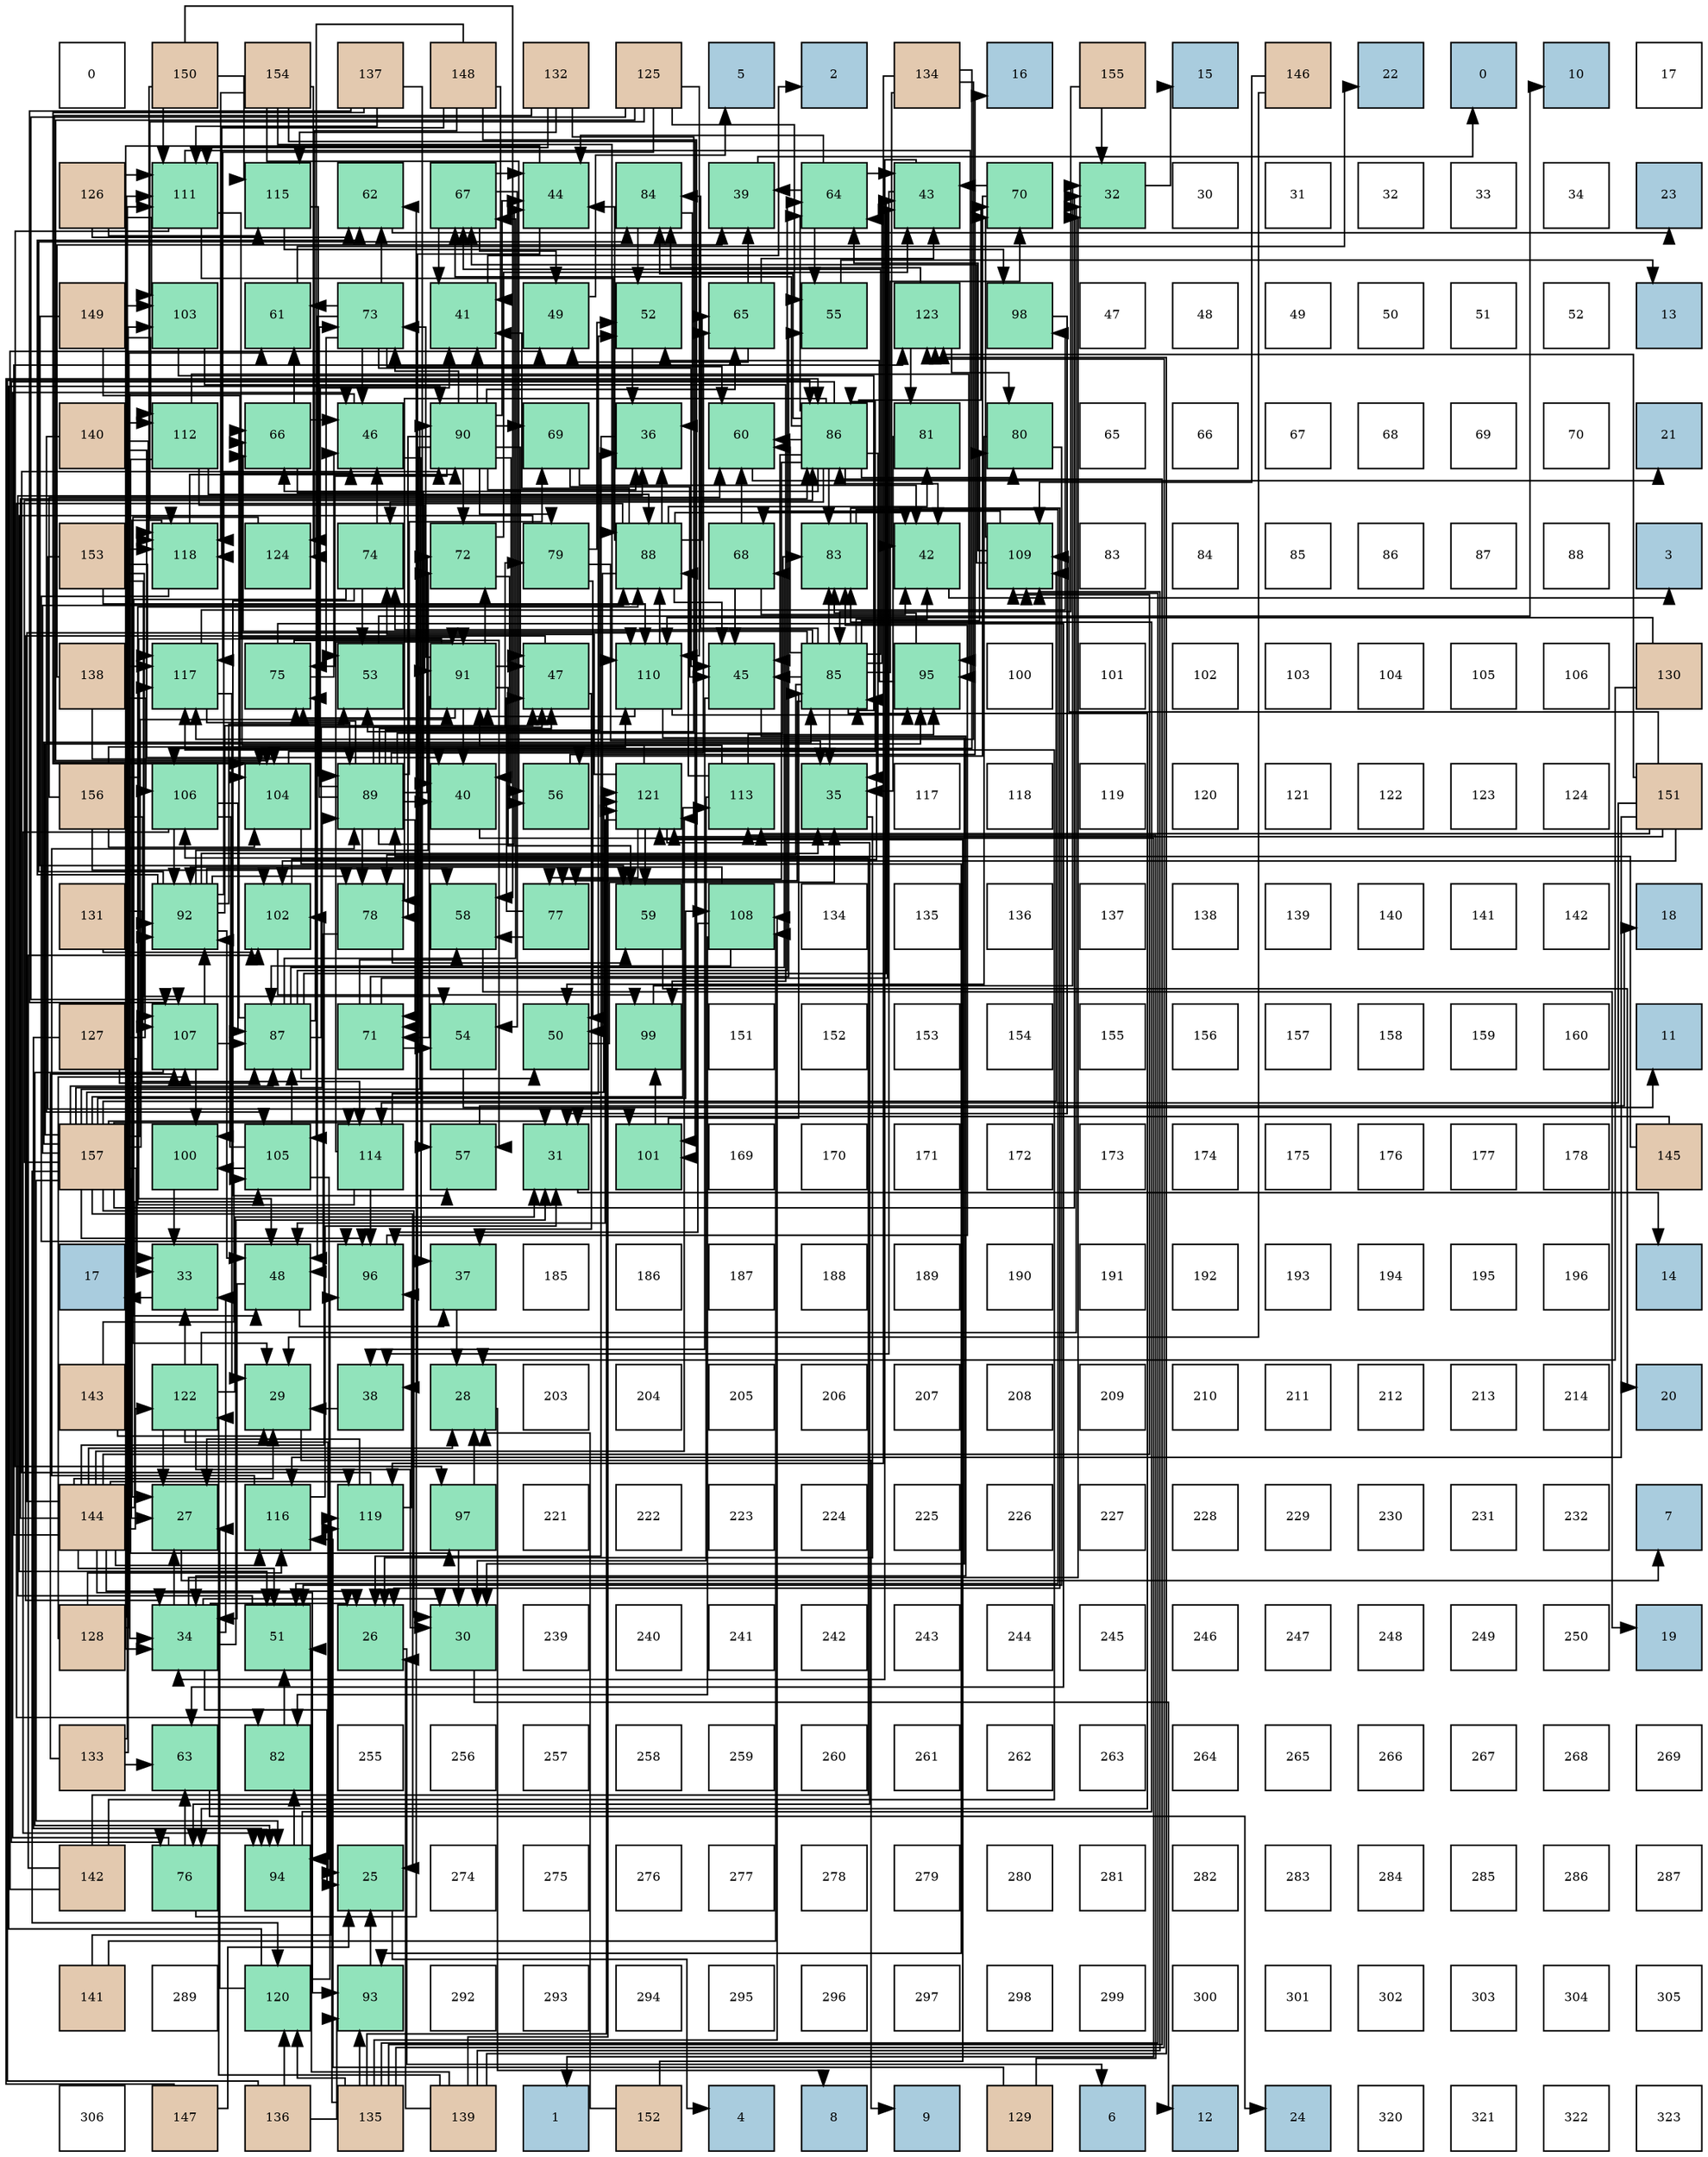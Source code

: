 digraph layout{
 rankdir=TB;
 splines=ortho;
 node [style=filled shape=square fixedsize=true width=0.6];
0[label="0", fontsize=8, fillcolor="#ffffff"];
1[label="150", fontsize=8, fillcolor="#e3c9af"];
2[label="154", fontsize=8, fillcolor="#e3c9af"];
3[label="137", fontsize=8, fillcolor="#e3c9af"];
4[label="148", fontsize=8, fillcolor="#e3c9af"];
5[label="132", fontsize=8, fillcolor="#e3c9af"];
6[label="125", fontsize=8, fillcolor="#e3c9af"];
7[label="5", fontsize=8, fillcolor="#a9ccde"];
8[label="2", fontsize=8, fillcolor="#a9ccde"];
9[label="134", fontsize=8, fillcolor="#e3c9af"];
10[label="16", fontsize=8, fillcolor="#a9ccde"];
11[label="155", fontsize=8, fillcolor="#e3c9af"];
12[label="15", fontsize=8, fillcolor="#a9ccde"];
13[label="146", fontsize=8, fillcolor="#e3c9af"];
14[label="22", fontsize=8, fillcolor="#a9ccde"];
15[label="0", fontsize=8, fillcolor="#a9ccde"];
16[label="10", fontsize=8, fillcolor="#a9ccde"];
17[label="17", fontsize=8, fillcolor="#ffffff"];
18[label="126", fontsize=8, fillcolor="#e3c9af"];
19[label="111", fontsize=8, fillcolor="#91e3bb"];
20[label="115", fontsize=8, fillcolor="#91e3bb"];
21[label="62", fontsize=8, fillcolor="#91e3bb"];
22[label="67", fontsize=8, fillcolor="#91e3bb"];
23[label="44", fontsize=8, fillcolor="#91e3bb"];
24[label="84", fontsize=8, fillcolor="#91e3bb"];
25[label="39", fontsize=8, fillcolor="#91e3bb"];
26[label="64", fontsize=8, fillcolor="#91e3bb"];
27[label="43", fontsize=8, fillcolor="#91e3bb"];
28[label="70", fontsize=8, fillcolor="#91e3bb"];
29[label="32", fontsize=8, fillcolor="#91e3bb"];
30[label="30", fontsize=8, fillcolor="#ffffff"];
31[label="31", fontsize=8, fillcolor="#ffffff"];
32[label="32", fontsize=8, fillcolor="#ffffff"];
33[label="33", fontsize=8, fillcolor="#ffffff"];
34[label="34", fontsize=8, fillcolor="#ffffff"];
35[label="23", fontsize=8, fillcolor="#a9ccde"];
36[label="149", fontsize=8, fillcolor="#e3c9af"];
37[label="103", fontsize=8, fillcolor="#91e3bb"];
38[label="61", fontsize=8, fillcolor="#91e3bb"];
39[label="73", fontsize=8, fillcolor="#91e3bb"];
40[label="41", fontsize=8, fillcolor="#91e3bb"];
41[label="49", fontsize=8, fillcolor="#91e3bb"];
42[label="52", fontsize=8, fillcolor="#91e3bb"];
43[label="65", fontsize=8, fillcolor="#91e3bb"];
44[label="55", fontsize=8, fillcolor="#91e3bb"];
45[label="123", fontsize=8, fillcolor="#91e3bb"];
46[label="98", fontsize=8, fillcolor="#91e3bb"];
47[label="47", fontsize=8, fillcolor="#ffffff"];
48[label="48", fontsize=8, fillcolor="#ffffff"];
49[label="49", fontsize=8, fillcolor="#ffffff"];
50[label="50", fontsize=8, fillcolor="#ffffff"];
51[label="51", fontsize=8, fillcolor="#ffffff"];
52[label="52", fontsize=8, fillcolor="#ffffff"];
53[label="13", fontsize=8, fillcolor="#a9ccde"];
54[label="140", fontsize=8, fillcolor="#e3c9af"];
55[label="112", fontsize=8, fillcolor="#91e3bb"];
56[label="66", fontsize=8, fillcolor="#91e3bb"];
57[label="46", fontsize=8, fillcolor="#91e3bb"];
58[label="90", fontsize=8, fillcolor="#91e3bb"];
59[label="69", fontsize=8, fillcolor="#91e3bb"];
60[label="36", fontsize=8, fillcolor="#91e3bb"];
61[label="60", fontsize=8, fillcolor="#91e3bb"];
62[label="86", fontsize=8, fillcolor="#91e3bb"];
63[label="81", fontsize=8, fillcolor="#91e3bb"];
64[label="80", fontsize=8, fillcolor="#91e3bb"];
65[label="65", fontsize=8, fillcolor="#ffffff"];
66[label="66", fontsize=8, fillcolor="#ffffff"];
67[label="67", fontsize=8, fillcolor="#ffffff"];
68[label="68", fontsize=8, fillcolor="#ffffff"];
69[label="69", fontsize=8, fillcolor="#ffffff"];
70[label="70", fontsize=8, fillcolor="#ffffff"];
71[label="21", fontsize=8, fillcolor="#a9ccde"];
72[label="153", fontsize=8, fillcolor="#e3c9af"];
73[label="118", fontsize=8, fillcolor="#91e3bb"];
74[label="124", fontsize=8, fillcolor="#91e3bb"];
75[label="74", fontsize=8, fillcolor="#91e3bb"];
76[label="72", fontsize=8, fillcolor="#91e3bb"];
77[label="79", fontsize=8, fillcolor="#91e3bb"];
78[label="88", fontsize=8, fillcolor="#91e3bb"];
79[label="68", fontsize=8, fillcolor="#91e3bb"];
80[label="83", fontsize=8, fillcolor="#91e3bb"];
81[label="42", fontsize=8, fillcolor="#91e3bb"];
82[label="109", fontsize=8, fillcolor="#91e3bb"];
83[label="83", fontsize=8, fillcolor="#ffffff"];
84[label="84", fontsize=8, fillcolor="#ffffff"];
85[label="85", fontsize=8, fillcolor="#ffffff"];
86[label="86", fontsize=8, fillcolor="#ffffff"];
87[label="87", fontsize=8, fillcolor="#ffffff"];
88[label="88", fontsize=8, fillcolor="#ffffff"];
89[label="3", fontsize=8, fillcolor="#a9ccde"];
90[label="138", fontsize=8, fillcolor="#e3c9af"];
91[label="117", fontsize=8, fillcolor="#91e3bb"];
92[label="75", fontsize=8, fillcolor="#91e3bb"];
93[label="53", fontsize=8, fillcolor="#91e3bb"];
94[label="91", fontsize=8, fillcolor="#91e3bb"];
95[label="47", fontsize=8, fillcolor="#91e3bb"];
96[label="110", fontsize=8, fillcolor="#91e3bb"];
97[label="45", fontsize=8, fillcolor="#91e3bb"];
98[label="85", fontsize=8, fillcolor="#91e3bb"];
99[label="95", fontsize=8, fillcolor="#91e3bb"];
100[label="100", fontsize=8, fillcolor="#ffffff"];
101[label="101", fontsize=8, fillcolor="#ffffff"];
102[label="102", fontsize=8, fillcolor="#ffffff"];
103[label="103", fontsize=8, fillcolor="#ffffff"];
104[label="104", fontsize=8, fillcolor="#ffffff"];
105[label="105", fontsize=8, fillcolor="#ffffff"];
106[label="106", fontsize=8, fillcolor="#ffffff"];
107[label="130", fontsize=8, fillcolor="#e3c9af"];
108[label="156", fontsize=8, fillcolor="#e3c9af"];
109[label="106", fontsize=8, fillcolor="#91e3bb"];
110[label="104", fontsize=8, fillcolor="#91e3bb"];
111[label="89", fontsize=8, fillcolor="#91e3bb"];
112[label="40", fontsize=8, fillcolor="#91e3bb"];
113[label="56", fontsize=8, fillcolor="#91e3bb"];
114[label="121", fontsize=8, fillcolor="#91e3bb"];
115[label="113", fontsize=8, fillcolor="#91e3bb"];
116[label="35", fontsize=8, fillcolor="#91e3bb"];
117[label="117", fontsize=8, fillcolor="#ffffff"];
118[label="118", fontsize=8, fillcolor="#ffffff"];
119[label="119", fontsize=8, fillcolor="#ffffff"];
120[label="120", fontsize=8, fillcolor="#ffffff"];
121[label="121", fontsize=8, fillcolor="#ffffff"];
122[label="122", fontsize=8, fillcolor="#ffffff"];
123[label="123", fontsize=8, fillcolor="#ffffff"];
124[label="124", fontsize=8, fillcolor="#ffffff"];
125[label="151", fontsize=8, fillcolor="#e3c9af"];
126[label="131", fontsize=8, fillcolor="#e3c9af"];
127[label="92", fontsize=8, fillcolor="#91e3bb"];
128[label="102", fontsize=8, fillcolor="#91e3bb"];
129[label="78", fontsize=8, fillcolor="#91e3bb"];
130[label="58", fontsize=8, fillcolor="#91e3bb"];
131[label="77", fontsize=8, fillcolor="#91e3bb"];
132[label="59", fontsize=8, fillcolor="#91e3bb"];
133[label="108", fontsize=8, fillcolor="#91e3bb"];
134[label="134", fontsize=8, fillcolor="#ffffff"];
135[label="135", fontsize=8, fillcolor="#ffffff"];
136[label="136", fontsize=8, fillcolor="#ffffff"];
137[label="137", fontsize=8, fillcolor="#ffffff"];
138[label="138", fontsize=8, fillcolor="#ffffff"];
139[label="139", fontsize=8, fillcolor="#ffffff"];
140[label="140", fontsize=8, fillcolor="#ffffff"];
141[label="141", fontsize=8, fillcolor="#ffffff"];
142[label="142", fontsize=8, fillcolor="#ffffff"];
143[label="18", fontsize=8, fillcolor="#a9ccde"];
144[label="127", fontsize=8, fillcolor="#e3c9af"];
145[label="107", fontsize=8, fillcolor="#91e3bb"];
146[label="87", fontsize=8, fillcolor="#91e3bb"];
147[label="71", fontsize=8, fillcolor="#91e3bb"];
148[label="54", fontsize=8, fillcolor="#91e3bb"];
149[label="50", fontsize=8, fillcolor="#91e3bb"];
150[label="99", fontsize=8, fillcolor="#91e3bb"];
151[label="151", fontsize=8, fillcolor="#ffffff"];
152[label="152", fontsize=8, fillcolor="#ffffff"];
153[label="153", fontsize=8, fillcolor="#ffffff"];
154[label="154", fontsize=8, fillcolor="#ffffff"];
155[label="155", fontsize=8, fillcolor="#ffffff"];
156[label="156", fontsize=8, fillcolor="#ffffff"];
157[label="157", fontsize=8, fillcolor="#ffffff"];
158[label="158", fontsize=8, fillcolor="#ffffff"];
159[label="159", fontsize=8, fillcolor="#ffffff"];
160[label="160", fontsize=8, fillcolor="#ffffff"];
161[label="11", fontsize=8, fillcolor="#a9ccde"];
162[label="157", fontsize=8, fillcolor="#e3c9af"];
163[label="100", fontsize=8, fillcolor="#91e3bb"];
164[label="105", fontsize=8, fillcolor="#91e3bb"];
165[label="114", fontsize=8, fillcolor="#91e3bb"];
166[label="57", fontsize=8, fillcolor="#91e3bb"];
167[label="31", fontsize=8, fillcolor="#91e3bb"];
168[label="101", fontsize=8, fillcolor="#91e3bb"];
169[label="169", fontsize=8, fillcolor="#ffffff"];
170[label="170", fontsize=8, fillcolor="#ffffff"];
171[label="171", fontsize=8, fillcolor="#ffffff"];
172[label="172", fontsize=8, fillcolor="#ffffff"];
173[label="173", fontsize=8, fillcolor="#ffffff"];
174[label="174", fontsize=8, fillcolor="#ffffff"];
175[label="175", fontsize=8, fillcolor="#ffffff"];
176[label="176", fontsize=8, fillcolor="#ffffff"];
177[label="177", fontsize=8, fillcolor="#ffffff"];
178[label="178", fontsize=8, fillcolor="#ffffff"];
179[label="145", fontsize=8, fillcolor="#e3c9af"];
180[label="17", fontsize=8, fillcolor="#a9ccde"];
181[label="33", fontsize=8, fillcolor="#91e3bb"];
182[label="48", fontsize=8, fillcolor="#91e3bb"];
183[label="96", fontsize=8, fillcolor="#91e3bb"];
184[label="37", fontsize=8, fillcolor="#91e3bb"];
185[label="185", fontsize=8, fillcolor="#ffffff"];
186[label="186", fontsize=8, fillcolor="#ffffff"];
187[label="187", fontsize=8, fillcolor="#ffffff"];
188[label="188", fontsize=8, fillcolor="#ffffff"];
189[label="189", fontsize=8, fillcolor="#ffffff"];
190[label="190", fontsize=8, fillcolor="#ffffff"];
191[label="191", fontsize=8, fillcolor="#ffffff"];
192[label="192", fontsize=8, fillcolor="#ffffff"];
193[label="193", fontsize=8, fillcolor="#ffffff"];
194[label="194", fontsize=8, fillcolor="#ffffff"];
195[label="195", fontsize=8, fillcolor="#ffffff"];
196[label="196", fontsize=8, fillcolor="#ffffff"];
197[label="14", fontsize=8, fillcolor="#a9ccde"];
198[label="143", fontsize=8, fillcolor="#e3c9af"];
199[label="122", fontsize=8, fillcolor="#91e3bb"];
200[label="29", fontsize=8, fillcolor="#91e3bb"];
201[label="38", fontsize=8, fillcolor="#91e3bb"];
202[label="28", fontsize=8, fillcolor="#91e3bb"];
203[label="203", fontsize=8, fillcolor="#ffffff"];
204[label="204", fontsize=8, fillcolor="#ffffff"];
205[label="205", fontsize=8, fillcolor="#ffffff"];
206[label="206", fontsize=8, fillcolor="#ffffff"];
207[label="207", fontsize=8, fillcolor="#ffffff"];
208[label="208", fontsize=8, fillcolor="#ffffff"];
209[label="209", fontsize=8, fillcolor="#ffffff"];
210[label="210", fontsize=8, fillcolor="#ffffff"];
211[label="211", fontsize=8, fillcolor="#ffffff"];
212[label="212", fontsize=8, fillcolor="#ffffff"];
213[label="213", fontsize=8, fillcolor="#ffffff"];
214[label="214", fontsize=8, fillcolor="#ffffff"];
215[label="20", fontsize=8, fillcolor="#a9ccde"];
216[label="144", fontsize=8, fillcolor="#e3c9af"];
217[label="27", fontsize=8, fillcolor="#91e3bb"];
218[label="116", fontsize=8, fillcolor="#91e3bb"];
219[label="119", fontsize=8, fillcolor="#91e3bb"];
220[label="97", fontsize=8, fillcolor="#91e3bb"];
221[label="221", fontsize=8, fillcolor="#ffffff"];
222[label="222", fontsize=8, fillcolor="#ffffff"];
223[label="223", fontsize=8, fillcolor="#ffffff"];
224[label="224", fontsize=8, fillcolor="#ffffff"];
225[label="225", fontsize=8, fillcolor="#ffffff"];
226[label="226", fontsize=8, fillcolor="#ffffff"];
227[label="227", fontsize=8, fillcolor="#ffffff"];
228[label="228", fontsize=8, fillcolor="#ffffff"];
229[label="229", fontsize=8, fillcolor="#ffffff"];
230[label="230", fontsize=8, fillcolor="#ffffff"];
231[label="231", fontsize=8, fillcolor="#ffffff"];
232[label="232", fontsize=8, fillcolor="#ffffff"];
233[label="7", fontsize=8, fillcolor="#a9ccde"];
234[label="128", fontsize=8, fillcolor="#e3c9af"];
235[label="34", fontsize=8, fillcolor="#91e3bb"];
236[label="51", fontsize=8, fillcolor="#91e3bb"];
237[label="26", fontsize=8, fillcolor="#91e3bb"];
238[label="30", fontsize=8, fillcolor="#91e3bb"];
239[label="239", fontsize=8, fillcolor="#ffffff"];
240[label="240", fontsize=8, fillcolor="#ffffff"];
241[label="241", fontsize=8, fillcolor="#ffffff"];
242[label="242", fontsize=8, fillcolor="#ffffff"];
243[label="243", fontsize=8, fillcolor="#ffffff"];
244[label="244", fontsize=8, fillcolor="#ffffff"];
245[label="245", fontsize=8, fillcolor="#ffffff"];
246[label="246", fontsize=8, fillcolor="#ffffff"];
247[label="247", fontsize=8, fillcolor="#ffffff"];
248[label="248", fontsize=8, fillcolor="#ffffff"];
249[label="249", fontsize=8, fillcolor="#ffffff"];
250[label="250", fontsize=8, fillcolor="#ffffff"];
251[label="19", fontsize=8, fillcolor="#a9ccde"];
252[label="133", fontsize=8, fillcolor="#e3c9af"];
253[label="63", fontsize=8, fillcolor="#91e3bb"];
254[label="82", fontsize=8, fillcolor="#91e3bb"];
255[label="255", fontsize=8, fillcolor="#ffffff"];
256[label="256", fontsize=8, fillcolor="#ffffff"];
257[label="257", fontsize=8, fillcolor="#ffffff"];
258[label="258", fontsize=8, fillcolor="#ffffff"];
259[label="259", fontsize=8, fillcolor="#ffffff"];
260[label="260", fontsize=8, fillcolor="#ffffff"];
261[label="261", fontsize=8, fillcolor="#ffffff"];
262[label="262", fontsize=8, fillcolor="#ffffff"];
263[label="263", fontsize=8, fillcolor="#ffffff"];
264[label="264", fontsize=8, fillcolor="#ffffff"];
265[label="265", fontsize=8, fillcolor="#ffffff"];
266[label="266", fontsize=8, fillcolor="#ffffff"];
267[label="267", fontsize=8, fillcolor="#ffffff"];
268[label="268", fontsize=8, fillcolor="#ffffff"];
269[label="269", fontsize=8, fillcolor="#ffffff"];
270[label="142", fontsize=8, fillcolor="#e3c9af"];
271[label="76", fontsize=8, fillcolor="#91e3bb"];
272[label="94", fontsize=8, fillcolor="#91e3bb"];
273[label="25", fontsize=8, fillcolor="#91e3bb"];
274[label="274", fontsize=8, fillcolor="#ffffff"];
275[label="275", fontsize=8, fillcolor="#ffffff"];
276[label="276", fontsize=8, fillcolor="#ffffff"];
277[label="277", fontsize=8, fillcolor="#ffffff"];
278[label="278", fontsize=8, fillcolor="#ffffff"];
279[label="279", fontsize=8, fillcolor="#ffffff"];
280[label="280", fontsize=8, fillcolor="#ffffff"];
281[label="281", fontsize=8, fillcolor="#ffffff"];
282[label="282", fontsize=8, fillcolor="#ffffff"];
283[label="283", fontsize=8, fillcolor="#ffffff"];
284[label="284", fontsize=8, fillcolor="#ffffff"];
285[label="285", fontsize=8, fillcolor="#ffffff"];
286[label="286", fontsize=8, fillcolor="#ffffff"];
287[label="287", fontsize=8, fillcolor="#ffffff"];
288[label="141", fontsize=8, fillcolor="#e3c9af"];
289[label="289", fontsize=8, fillcolor="#ffffff"];
290[label="120", fontsize=8, fillcolor="#91e3bb"];
291[label="93", fontsize=8, fillcolor="#91e3bb"];
292[label="292", fontsize=8, fillcolor="#ffffff"];
293[label="293", fontsize=8, fillcolor="#ffffff"];
294[label="294", fontsize=8, fillcolor="#ffffff"];
295[label="295", fontsize=8, fillcolor="#ffffff"];
296[label="296", fontsize=8, fillcolor="#ffffff"];
297[label="297", fontsize=8, fillcolor="#ffffff"];
298[label="298", fontsize=8, fillcolor="#ffffff"];
299[label="299", fontsize=8, fillcolor="#ffffff"];
300[label="300", fontsize=8, fillcolor="#ffffff"];
301[label="301", fontsize=8, fillcolor="#ffffff"];
302[label="302", fontsize=8, fillcolor="#ffffff"];
303[label="303", fontsize=8, fillcolor="#ffffff"];
304[label="304", fontsize=8, fillcolor="#ffffff"];
305[label="305", fontsize=8, fillcolor="#ffffff"];
306[label="306", fontsize=8, fillcolor="#ffffff"];
307[label="147", fontsize=8, fillcolor="#e3c9af"];
308[label="136", fontsize=8, fillcolor="#e3c9af"];
309[label="135", fontsize=8, fillcolor="#e3c9af"];
310[label="139", fontsize=8, fillcolor="#e3c9af"];
311[label="1", fontsize=8, fillcolor="#a9ccde"];
312[label="152", fontsize=8, fillcolor="#e3c9af"];
313[label="4", fontsize=8, fillcolor="#a9ccde"];
314[label="8", fontsize=8, fillcolor="#a9ccde"];
315[label="9", fontsize=8, fillcolor="#a9ccde"];
316[label="129", fontsize=8, fillcolor="#e3c9af"];
317[label="6", fontsize=8, fillcolor="#a9ccde"];
318[label="12", fontsize=8, fillcolor="#a9ccde"];
319[label="24", fontsize=8, fillcolor="#a9ccde"];
320[label="320", fontsize=8, fillcolor="#ffffff"];
321[label="321", fontsize=8, fillcolor="#ffffff"];
322[label="322", fontsize=8, fillcolor="#ffffff"];
323[label="323", fontsize=8, fillcolor="#ffffff"];
edge [constraint=false, style=vis];273 -> 313;
237 -> 317;
217 -> 233;
202 -> 314;
200 -> 315;
238 -> 318;
167 -> 197;
29 -> 12;
181 -> 180;
235 -> 273;
235 -> 237;
235 -> 217;
235 -> 238;
235 -> 167;
235 -> 29;
235 -> 181;
116 -> 237;
60 -> 237;
184 -> 202;
201 -> 200;
25 -> 15;
112 -> 311;
40 -> 8;
81 -> 89;
27 -> 235;
27 -> 201;
23 -> 235;
23 -> 201;
97 -> 235;
97 -> 201;
57 -> 235;
57 -> 184;
95 -> 235;
95 -> 184;
182 -> 235;
182 -> 184;
41 -> 7;
149 -> 116;
236 -> 60;
42 -> 60;
93 -> 16;
148 -> 161;
44 -> 53;
113 -> 10;
166 -> 143;
130 -> 251;
132 -> 215;
61 -> 71;
38 -> 14;
21 -> 35;
253 -> 319;
26 -> 25;
26 -> 27;
26 -> 23;
26 -> 44;
43 -> 25;
43 -> 27;
43 -> 41;
56 -> 112;
56 -> 57;
56 -> 38;
22 -> 40;
22 -> 23;
22 -> 41;
22 -> 148;
79 -> 81;
79 -> 97;
79 -> 61;
59 -> 81;
59 -> 97;
28 -> 27;
28 -> 113;
147 -> 27;
147 -> 148;
147 -> 44;
147 -> 130;
76 -> 27;
76 -> 113;
39 -> 97;
39 -> 57;
39 -> 182;
39 -> 93;
39 -> 61;
39 -> 38;
39 -> 21;
75 -> 57;
75 -> 182;
75 -> 93;
75 -> 166;
92 -> 57;
92 -> 166;
92 -> 253;
271 -> 57;
271 -> 21;
271 -> 253;
131 -> 95;
131 -> 130;
129 -> 182;
129 -> 132;
77 -> 116;
77 -> 149;
77 -> 236;
77 -> 42;
64 -> 149;
64 -> 236;
63 -> 116;
254 -> 236;
80 -> 237;
80 -> 236;
24 -> 60;
24 -> 42;
98 -> 116;
98 -> 81;
98 -> 97;
98 -> 61;
98 -> 26;
98 -> 56;
98 -> 22;
98 -> 28;
98 -> 75;
98 -> 271;
98 -> 131;
98 -> 129;
98 -> 64;
98 -> 80;
98 -> 24;
62 -> 116;
62 -> 81;
62 -> 97;
62 -> 61;
62 -> 26;
62 -> 56;
62 -> 22;
62 -> 28;
62 -> 75;
62 -> 271;
62 -> 131;
62 -> 129;
62 -> 64;
62 -> 80;
62 -> 24;
146 -> 27;
146 -> 95;
146 -> 149;
146 -> 26;
146 -> 56;
146 -> 22;
146 -> 79;
146 -> 92;
78 -> 60;
78 -> 40;
78 -> 81;
78 -> 23;
78 -> 97;
78 -> 149;
78 -> 43;
78 -> 63;
78 -> 254;
111 -> 60;
111 -> 112;
111 -> 40;
111 -> 23;
111 -> 95;
111 -> 43;
111 -> 59;
111 -> 147;
111 -> 76;
111 -> 39;
111 -> 92;
111 -> 129;
111 -> 77;
111 -> 80;
58 -> 60;
58 -> 112;
58 -> 40;
58 -> 23;
58 -> 95;
58 -> 43;
58 -> 59;
58 -> 147;
58 -> 76;
58 -> 39;
58 -> 92;
58 -> 129;
58 -> 77;
94 -> 112;
94 -> 95;
94 -> 182;
94 -> 132;
94 -> 147;
94 -> 76;
94 -> 39;
94 -> 92;
127 -> 116;
127 -> 57;
127 -> 95;
127 -> 182;
127 -> 93;
127 -> 130;
127 -> 21;
127 -> 76;
127 -> 129;
127 -> 24;
291 -> 273;
272 -> 254;
272 -> 80;
99 -> 42;
99 -> 80;
183 -> 80;
220 -> 202;
220 -> 238;
46 -> 167;
150 -> 29;
163 -> 181;
168 -> 98;
168 -> 150;
128 -> 98;
128 -> 150;
37 -> 98;
37 -> 150;
110 -> 62;
110 -> 291;
164 -> 146;
164 -> 127;
164 -> 272;
164 -> 163;
109 -> 146;
109 -> 127;
109 -> 272;
109 -> 163;
145 -> 146;
145 -> 127;
145 -> 272;
145 -> 163;
133 -> 254;
133 -> 146;
133 -> 127;
133 -> 183;
82 -> 26;
82 -> 22;
82 -> 79;
82 -> 28;
96 -> 238;
96 -> 78;
96 -> 94;
96 -> 99;
19 -> 78;
19 -> 94;
19 -> 99;
19 -> 220;
55 -> 78;
55 -> 94;
55 -> 99;
55 -> 220;
115 -> 238;
115 -> 78;
115 -> 94;
115 -> 99;
165 -> 42;
165 -> 78;
165 -> 94;
165 -> 183;
20 -> 111;
20 -> 46;
218 -> 167;
218 -> 111;
91 -> 200;
91 -> 111;
91 -> 46;
73 -> 217;
73 -> 58;
73 -> 183;
219 -> 217;
219 -> 58;
219 -> 183;
290 -> 217;
290 -> 58;
290 -> 183;
114 -> 182;
114 -> 132;
114 -> 56;
114 -> 75;
114 -> 271;
114 -> 131;
199 -> 273;
199 -> 217;
199 -> 238;
199 -> 167;
199 -> 29;
199 -> 181;
45 -> 64;
45 -> 63;
45 -> 24;
74 -> 200;
6 -> 44;
6 -> 110;
6 -> 145;
6 -> 96;
6 -> 91;
6 -> 73;
18 -> 21;
18 -> 37;
18 -> 19;
18 -> 20;
144 -> 181;
144 -> 146;
144 -> 127;
144 -> 272;
234 -> 38;
234 -> 145;
234 -> 19;
234 -> 218;
316 -> 115;
316 -> 218;
107 -> 202;
107 -> 96;
126 -> 128;
126 -> 165;
5 -> 93;
5 -> 110;
5 -> 19;
5 -> 20;
252 -> 253;
252 -> 37;
252 -> 145;
252 -> 19;
9 -> 81;
9 -> 109;
9 -> 91;
9 -> 219;
309 -> 62;
309 -> 291;
309 -> 133;
309 -> 82;
309 -> 219;
309 -> 290;
309 -> 114;
309 -> 45;
308 -> 62;
308 -> 291;
308 -> 290;
3 -> 166;
3 -> 110;
3 -> 145;
3 -> 19;
90 -> 25;
90 -> 110;
90 -> 109;
90 -> 91;
310 -> 237;
310 -> 236;
310 -> 82;
310 -> 114;
310 -> 199;
310 -> 45;
54 -> 112;
54 -> 164;
54 -> 55;
54 -> 73;
288 -> 133;
288 -> 219;
270 -> 41;
270 -> 128;
270 -> 109;
270 -> 91;
198 -> 200;
198 -> 164;
216 -> 237;
216 -> 202;
216 -> 200;
216 -> 236;
216 -> 62;
216 -> 291;
216 -> 128;
216 -> 164;
216 -> 82;
216 -> 96;
216 -> 218;
216 -> 219;
216 -> 114;
216 -> 199;
216 -> 45;
179 -> 167;
179 -> 111;
13 -> 200;
13 -> 82;
307 -> 273;
307 -> 62;
4 -> 40;
4 -> 168;
4 -> 164;
4 -> 73;
4 -> 74;
36 -> 132;
36 -> 37;
36 -> 110;
36 -> 55;
1 -> 130;
1 -> 19;
1 -> 20;
1 -> 73;
125 -> 128;
125 -> 82;
125 -> 115;
125 -> 165;
125 -> 218;
125 -> 114;
125 -> 45;
312 -> 202;
312 -> 114;
72 -> 148;
72 -> 168;
72 -> 145;
72 -> 96;
72 -> 91;
72 -> 73;
2 -> 113;
2 -> 168;
2 -> 96;
2 -> 73;
2 -> 74;
11 -> 29;
11 -> 98;
108 -> 61;
108 -> 128;
108 -> 110;
108 -> 145;
108 -> 96;
108 -> 91;
162 -> 273;
162 -> 217;
162 -> 238;
162 -> 167;
162 -> 29;
162 -> 181;
162 -> 98;
162 -> 62;
162 -> 146;
162 -> 78;
162 -> 111;
162 -> 58;
162 -> 94;
162 -> 127;
162 -> 272;
162 -> 99;
162 -> 183;
162 -> 133;
162 -> 82;
162 -> 115;
162 -> 165;
162 -> 290;
162 -> 114;
edge [constraint=true, style=invis];
0 -> 18 -> 36 -> 54 -> 72 -> 90 -> 108 -> 126 -> 144 -> 162 -> 180 -> 198 -> 216 -> 234 -> 252 -> 270 -> 288 -> 306;
1 -> 19 -> 37 -> 55 -> 73 -> 91 -> 109 -> 127 -> 145 -> 163 -> 181 -> 199 -> 217 -> 235 -> 253 -> 271 -> 289 -> 307;
2 -> 20 -> 38 -> 56 -> 74 -> 92 -> 110 -> 128 -> 146 -> 164 -> 182 -> 200 -> 218 -> 236 -> 254 -> 272 -> 290 -> 308;
3 -> 21 -> 39 -> 57 -> 75 -> 93 -> 111 -> 129 -> 147 -> 165 -> 183 -> 201 -> 219 -> 237 -> 255 -> 273 -> 291 -> 309;
4 -> 22 -> 40 -> 58 -> 76 -> 94 -> 112 -> 130 -> 148 -> 166 -> 184 -> 202 -> 220 -> 238 -> 256 -> 274 -> 292 -> 310;
5 -> 23 -> 41 -> 59 -> 77 -> 95 -> 113 -> 131 -> 149 -> 167 -> 185 -> 203 -> 221 -> 239 -> 257 -> 275 -> 293 -> 311;
6 -> 24 -> 42 -> 60 -> 78 -> 96 -> 114 -> 132 -> 150 -> 168 -> 186 -> 204 -> 222 -> 240 -> 258 -> 276 -> 294 -> 312;
7 -> 25 -> 43 -> 61 -> 79 -> 97 -> 115 -> 133 -> 151 -> 169 -> 187 -> 205 -> 223 -> 241 -> 259 -> 277 -> 295 -> 313;
8 -> 26 -> 44 -> 62 -> 80 -> 98 -> 116 -> 134 -> 152 -> 170 -> 188 -> 206 -> 224 -> 242 -> 260 -> 278 -> 296 -> 314;
9 -> 27 -> 45 -> 63 -> 81 -> 99 -> 117 -> 135 -> 153 -> 171 -> 189 -> 207 -> 225 -> 243 -> 261 -> 279 -> 297 -> 315;
10 -> 28 -> 46 -> 64 -> 82 -> 100 -> 118 -> 136 -> 154 -> 172 -> 190 -> 208 -> 226 -> 244 -> 262 -> 280 -> 298 -> 316;
11 -> 29 -> 47 -> 65 -> 83 -> 101 -> 119 -> 137 -> 155 -> 173 -> 191 -> 209 -> 227 -> 245 -> 263 -> 281 -> 299 -> 317;
12 -> 30 -> 48 -> 66 -> 84 -> 102 -> 120 -> 138 -> 156 -> 174 -> 192 -> 210 -> 228 -> 246 -> 264 -> 282 -> 300 -> 318;
13 -> 31 -> 49 -> 67 -> 85 -> 103 -> 121 -> 139 -> 157 -> 175 -> 193 -> 211 -> 229 -> 247 -> 265 -> 283 -> 301 -> 319;
14 -> 32 -> 50 -> 68 -> 86 -> 104 -> 122 -> 140 -> 158 -> 176 -> 194 -> 212 -> 230 -> 248 -> 266 -> 284 -> 302 -> 320;
15 -> 33 -> 51 -> 69 -> 87 -> 105 -> 123 -> 141 -> 159 -> 177 -> 195 -> 213 -> 231 -> 249 -> 267 -> 285 -> 303 -> 321;
16 -> 34 -> 52 -> 70 -> 88 -> 106 -> 124 -> 142 -> 160 -> 178 -> 196 -> 214 -> 232 -> 250 -> 268 -> 286 -> 304 -> 322;
17 -> 35 -> 53 -> 71 -> 89 -> 107 -> 125 -> 143 -> 161 -> 179 -> 197 -> 215 -> 233 -> 251 -> 269 -> 287 -> 305 -> 323;
rank = same {0 -> 1 -> 2 -> 3 -> 4 -> 5 -> 6 -> 7 -> 8 -> 9 -> 10 -> 11 -> 12 -> 13 -> 14 -> 15 -> 16 -> 17};
rank = same {18 -> 19 -> 20 -> 21 -> 22 -> 23 -> 24 -> 25 -> 26 -> 27 -> 28 -> 29 -> 30 -> 31 -> 32 -> 33 -> 34 -> 35};
rank = same {36 -> 37 -> 38 -> 39 -> 40 -> 41 -> 42 -> 43 -> 44 -> 45 -> 46 -> 47 -> 48 -> 49 -> 50 -> 51 -> 52 -> 53};
rank = same {54 -> 55 -> 56 -> 57 -> 58 -> 59 -> 60 -> 61 -> 62 -> 63 -> 64 -> 65 -> 66 -> 67 -> 68 -> 69 -> 70 -> 71};
rank = same {72 -> 73 -> 74 -> 75 -> 76 -> 77 -> 78 -> 79 -> 80 -> 81 -> 82 -> 83 -> 84 -> 85 -> 86 -> 87 -> 88 -> 89};
rank = same {90 -> 91 -> 92 -> 93 -> 94 -> 95 -> 96 -> 97 -> 98 -> 99 -> 100 -> 101 -> 102 -> 103 -> 104 -> 105 -> 106 -> 107};
rank = same {108 -> 109 -> 110 -> 111 -> 112 -> 113 -> 114 -> 115 -> 116 -> 117 -> 118 -> 119 -> 120 -> 121 -> 122 -> 123 -> 124 -> 125};
rank = same {126 -> 127 -> 128 -> 129 -> 130 -> 131 -> 132 -> 133 -> 134 -> 135 -> 136 -> 137 -> 138 -> 139 -> 140 -> 141 -> 142 -> 143};
rank = same {144 -> 145 -> 146 -> 147 -> 148 -> 149 -> 150 -> 151 -> 152 -> 153 -> 154 -> 155 -> 156 -> 157 -> 158 -> 159 -> 160 -> 161};
rank = same {162 -> 163 -> 164 -> 165 -> 166 -> 167 -> 168 -> 169 -> 170 -> 171 -> 172 -> 173 -> 174 -> 175 -> 176 -> 177 -> 178 -> 179};
rank = same {180 -> 181 -> 182 -> 183 -> 184 -> 185 -> 186 -> 187 -> 188 -> 189 -> 190 -> 191 -> 192 -> 193 -> 194 -> 195 -> 196 -> 197};
rank = same {198 -> 199 -> 200 -> 201 -> 202 -> 203 -> 204 -> 205 -> 206 -> 207 -> 208 -> 209 -> 210 -> 211 -> 212 -> 213 -> 214 -> 215};
rank = same {216 -> 217 -> 218 -> 219 -> 220 -> 221 -> 222 -> 223 -> 224 -> 225 -> 226 -> 227 -> 228 -> 229 -> 230 -> 231 -> 232 -> 233};
rank = same {234 -> 235 -> 236 -> 237 -> 238 -> 239 -> 240 -> 241 -> 242 -> 243 -> 244 -> 245 -> 246 -> 247 -> 248 -> 249 -> 250 -> 251};
rank = same {252 -> 253 -> 254 -> 255 -> 256 -> 257 -> 258 -> 259 -> 260 -> 261 -> 262 -> 263 -> 264 -> 265 -> 266 -> 267 -> 268 -> 269};
rank = same {270 -> 271 -> 272 -> 273 -> 274 -> 275 -> 276 -> 277 -> 278 -> 279 -> 280 -> 281 -> 282 -> 283 -> 284 -> 285 -> 286 -> 287};
rank = same {288 -> 289 -> 290 -> 291 -> 292 -> 293 -> 294 -> 295 -> 296 -> 297 -> 298 -> 299 -> 300 -> 301 -> 302 -> 303 -> 304 -> 305};
rank = same {306 -> 307 -> 308 -> 309 -> 310 -> 311 -> 312 -> 313 -> 314 -> 315 -> 316 -> 317 -> 318 -> 319 -> 320 -> 321 -> 322 -> 323};
}